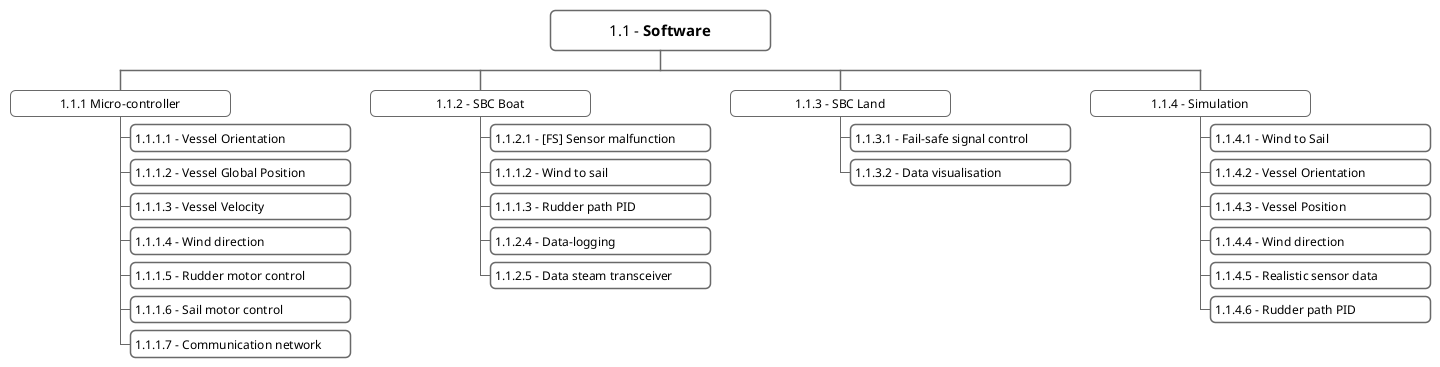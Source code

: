@startwbs ABSWBS
' !include style.puml
<style>
  wbsDiagram {
    Linecolor DimGray
    BackgroundColor White
    RoundCorner 10
    Shadowing 0
    margin 8
    padding 5
    MaximumWidth 220
    MinimumWidth 220
    ' FontName Arial black
    ' HorizontalAlignment center
    ' LineThickness 0
    :depth(0) {
      padding 10
      FontSize 15
      HorizontalAlignment center
    }
     :depth(1) {
         LineThickness 1
        HorizontalAlignment center
    }
     :depth(1) {
         LineThickness 1
     }

  }
 </style>
+ 1.1 - **Software**
++ 1.1.1 Micro-controller
+++ 1.1.1.1 - Vessel Orientation
+++ 1.1.1.2 - Vessel Global Position
+++ 1.1.1.3 - Vessel Velocity
+++ 1.1.1.4 - Wind direction
+++ 1.1.1.5 - Rudder motor control
+++ 1.1.1.6 - Sail motor control
+++ 1.1.1.7 - Communication network
++ 1.1.2 - SBC Boat
+++ 1.1.2.1 - [FS] Sensor malfunction
+++ 1.1.1.2 - Wind to sail 
+++ 1.1.1.3 - Rudder path PID
+++ 1.1.2.4 - Data-logging
+++ 1.1.2.5 - Data steam transceiver
++ 1.1.3 - SBC Land
+++ 1.1.3.1 - Fail-safe signal control
+++ 1.1.3.2 - Data visualisation
++ 1.1.4 - Simulation
+++ 1.1.4.1 - Wind to Sail 
+++ 1.1.4.2 - Vessel Orientation
+++ 1.1.4.3 - Vessel Position
+++ 1.1.4.4 - Wind direction
+++ 1.1.4.5 - Realistic sensor data
+++ 1.1.4.6 - Rudder path PID
@endwbs